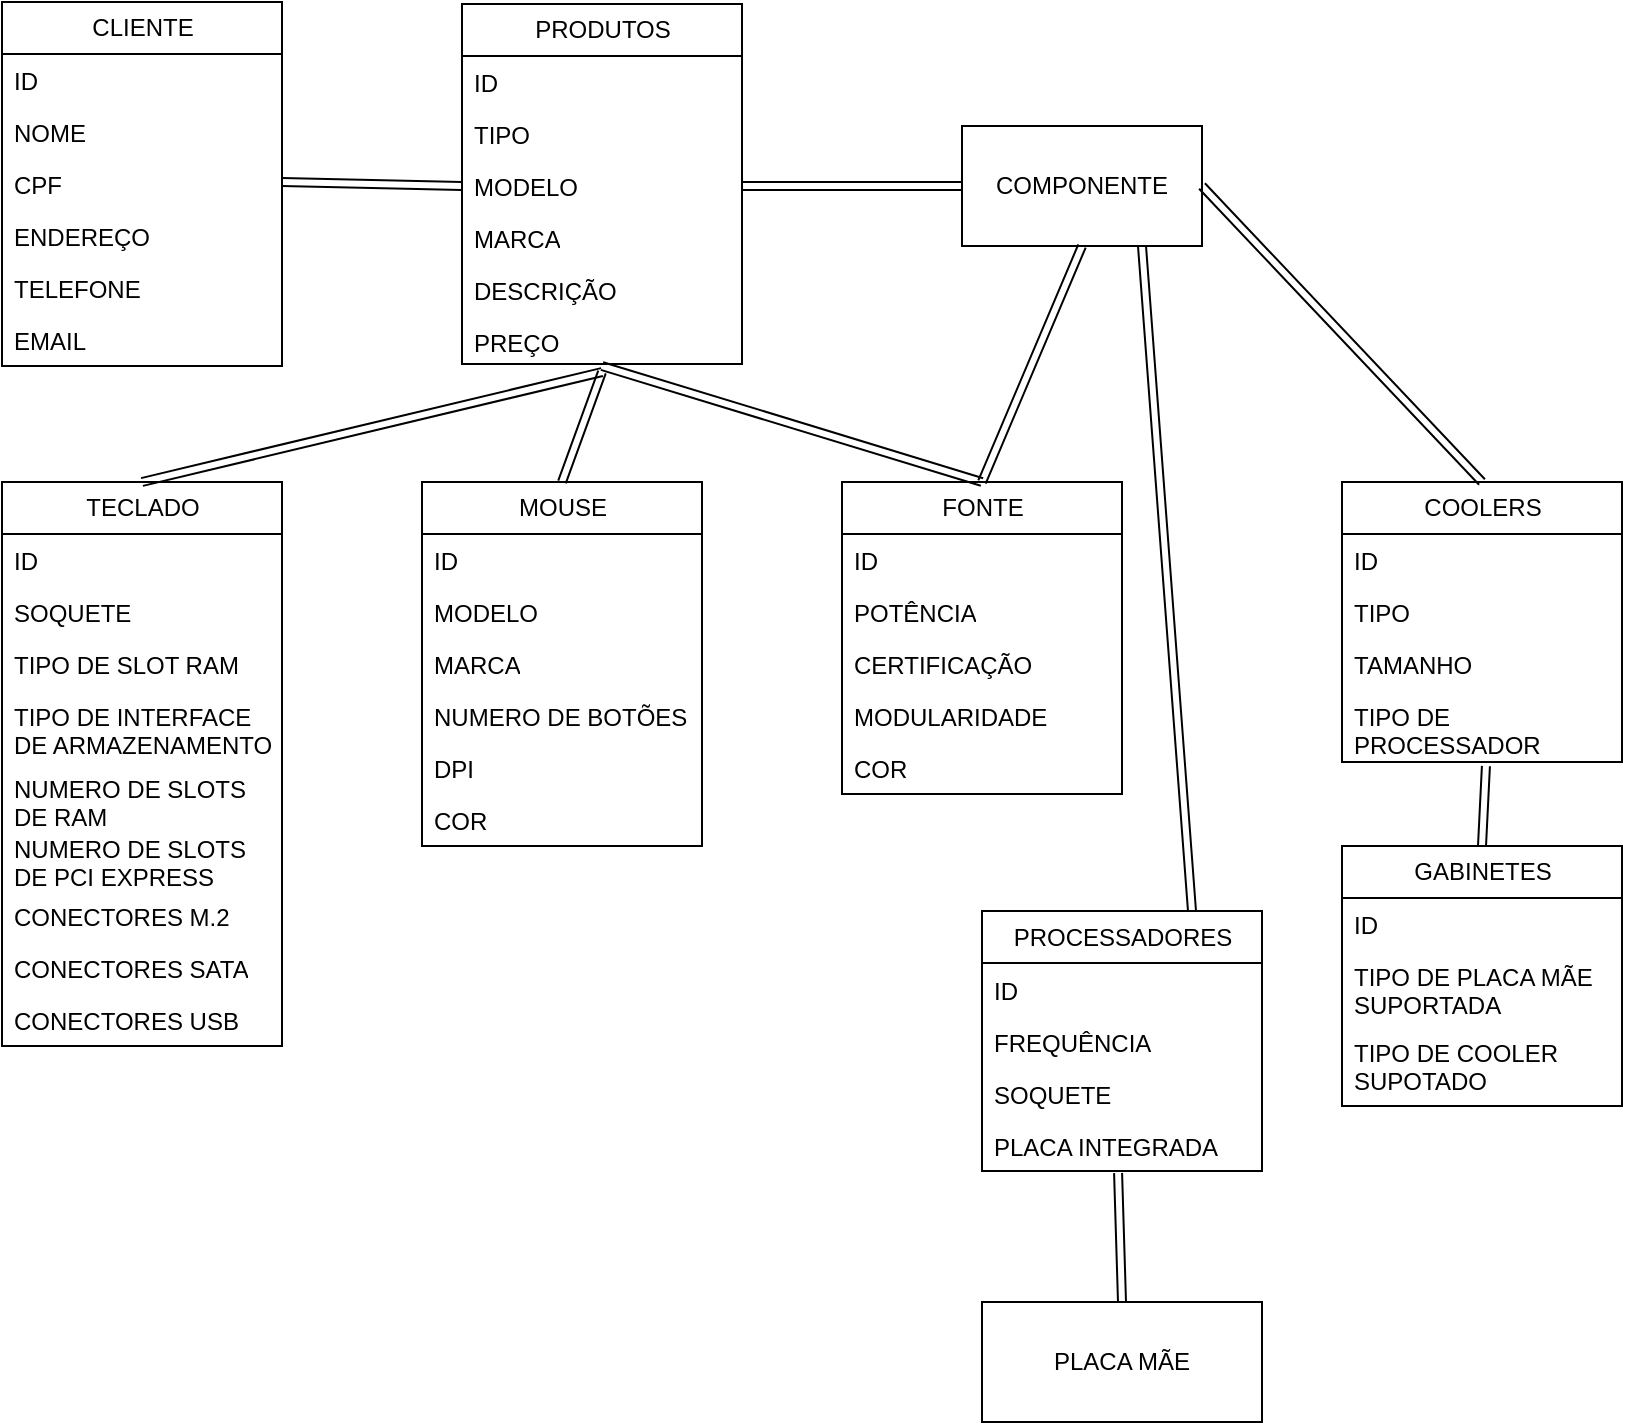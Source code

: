 <mxfile version="24.0.7" type="github">
  <diagram name="Página-1" id="WwU6nu5KZuRDhJ7ggq2u">
    <mxGraphModel dx="1434" dy="818" grid="1" gridSize="10" guides="1" tooltips="1" connect="1" arrows="1" fold="1" page="1" pageScale="1" pageWidth="827" pageHeight="1169" math="0" shadow="0">
      <root>
        <mxCell id="0" />
        <mxCell id="1" parent="0" />
        <mxCell id="4pcOMgqvXf5vWYOCmMW--1" value="CLIENTE" style="swimlane;fontStyle=0;childLayout=stackLayout;horizontal=1;startSize=26;fillColor=none;horizontalStack=0;resizeParent=1;resizeParentMax=0;resizeLast=0;collapsible=1;marginBottom=0;html=1;" vertex="1" parent="1">
          <mxGeometry width="140" height="182" as="geometry" />
        </mxCell>
        <mxCell id="4pcOMgqvXf5vWYOCmMW--2" value="ID" style="text;strokeColor=none;fillColor=none;align=left;verticalAlign=top;spacingLeft=4;spacingRight=4;overflow=hidden;rotatable=0;points=[[0,0.5],[1,0.5]];portConstraint=eastwest;whiteSpace=wrap;html=1;" vertex="1" parent="4pcOMgqvXf5vWYOCmMW--1">
          <mxGeometry y="26" width="140" height="26" as="geometry" />
        </mxCell>
        <mxCell id="4pcOMgqvXf5vWYOCmMW--3" value="NOME" style="text;strokeColor=none;fillColor=none;align=left;verticalAlign=top;spacingLeft=4;spacingRight=4;overflow=hidden;rotatable=0;points=[[0,0.5],[1,0.5]];portConstraint=eastwest;whiteSpace=wrap;html=1;" vertex="1" parent="4pcOMgqvXf5vWYOCmMW--1">
          <mxGeometry y="52" width="140" height="26" as="geometry" />
        </mxCell>
        <mxCell id="4pcOMgqvXf5vWYOCmMW--15" value="CPF" style="text;strokeColor=none;fillColor=none;align=left;verticalAlign=top;spacingLeft=4;spacingRight=4;overflow=hidden;rotatable=0;points=[[0,0.5],[1,0.5]];portConstraint=eastwest;whiteSpace=wrap;html=1;" vertex="1" parent="4pcOMgqvXf5vWYOCmMW--1">
          <mxGeometry y="78" width="140" height="26" as="geometry" />
        </mxCell>
        <mxCell id="4pcOMgqvXf5vWYOCmMW--16" value="ENDEREÇO" style="text;strokeColor=none;fillColor=none;align=left;verticalAlign=top;spacingLeft=4;spacingRight=4;overflow=hidden;rotatable=0;points=[[0,0.5],[1,0.5]];portConstraint=eastwest;whiteSpace=wrap;html=1;" vertex="1" parent="4pcOMgqvXf5vWYOCmMW--1">
          <mxGeometry y="104" width="140" height="26" as="geometry" />
        </mxCell>
        <mxCell id="4pcOMgqvXf5vWYOCmMW--17" value="TELEFONE" style="text;strokeColor=none;fillColor=none;align=left;verticalAlign=top;spacingLeft=4;spacingRight=4;overflow=hidden;rotatable=0;points=[[0,0.5],[1,0.5]];portConstraint=eastwest;whiteSpace=wrap;html=1;" vertex="1" parent="4pcOMgqvXf5vWYOCmMW--1">
          <mxGeometry y="130" width="140" height="26" as="geometry" />
        </mxCell>
        <mxCell id="4pcOMgqvXf5vWYOCmMW--18" value="EMAIL" style="text;strokeColor=none;fillColor=none;align=left;verticalAlign=top;spacingLeft=4;spacingRight=4;overflow=hidden;rotatable=0;points=[[0,0.5],[1,0.5]];portConstraint=eastwest;whiteSpace=wrap;html=1;" vertex="1" parent="4pcOMgqvXf5vWYOCmMW--1">
          <mxGeometry y="156" width="140" height="26" as="geometry" />
        </mxCell>
        <mxCell id="4pcOMgqvXf5vWYOCmMW--8" value="PRODUTOS" style="swimlane;fontStyle=0;childLayout=stackLayout;horizontal=1;startSize=26;fillColor=none;horizontalStack=0;resizeParent=1;resizeParentMax=0;resizeLast=0;collapsible=1;marginBottom=0;html=1;" vertex="1" parent="1">
          <mxGeometry x="230" y="1" width="140" height="180" as="geometry" />
        </mxCell>
        <mxCell id="4pcOMgqvXf5vWYOCmMW--9" value="ID" style="text;strokeColor=none;fillColor=none;align=left;verticalAlign=top;spacingLeft=4;spacingRight=4;overflow=hidden;rotatable=0;points=[[0,0.5],[1,0.5]];portConstraint=eastwest;whiteSpace=wrap;html=1;" vertex="1" parent="4pcOMgqvXf5vWYOCmMW--8">
          <mxGeometry y="26" width="140" height="26" as="geometry" />
        </mxCell>
        <mxCell id="4pcOMgqvXf5vWYOCmMW--10" value="TIPO" style="text;strokeColor=none;fillColor=none;align=left;verticalAlign=top;spacingLeft=4;spacingRight=4;overflow=hidden;rotatable=0;points=[[0,0.5],[1,0.5]];portConstraint=eastwest;whiteSpace=wrap;html=1;" vertex="1" parent="4pcOMgqvXf5vWYOCmMW--8">
          <mxGeometry y="52" width="140" height="26" as="geometry" />
        </mxCell>
        <mxCell id="4pcOMgqvXf5vWYOCmMW--11" value="MODELO" style="text;strokeColor=none;fillColor=none;align=left;verticalAlign=top;spacingLeft=4;spacingRight=4;overflow=hidden;rotatable=0;points=[[0,0.5],[1,0.5]];portConstraint=eastwest;whiteSpace=wrap;html=1;" vertex="1" parent="4pcOMgqvXf5vWYOCmMW--8">
          <mxGeometry y="78" width="140" height="26" as="geometry" />
        </mxCell>
        <mxCell id="4pcOMgqvXf5vWYOCmMW--12" value="MARCA" style="text;strokeColor=none;fillColor=none;align=left;verticalAlign=top;spacingLeft=4;spacingRight=4;overflow=hidden;rotatable=0;points=[[0,0.5],[1,0.5]];portConstraint=eastwest;whiteSpace=wrap;html=1;" vertex="1" parent="4pcOMgqvXf5vWYOCmMW--8">
          <mxGeometry y="104" width="140" height="26" as="geometry" />
        </mxCell>
        <mxCell id="4pcOMgqvXf5vWYOCmMW--13" value="DESCRIÇÃO" style="text;strokeColor=none;fillColor=none;align=left;verticalAlign=top;spacingLeft=4;spacingRight=4;overflow=hidden;rotatable=0;points=[[0,0.5],[1,0.5]];portConstraint=eastwest;whiteSpace=wrap;html=1;" vertex="1" parent="4pcOMgqvXf5vWYOCmMW--8">
          <mxGeometry y="130" width="140" height="26" as="geometry" />
        </mxCell>
        <mxCell id="4pcOMgqvXf5vWYOCmMW--14" value="PREÇO" style="text;strokeColor=none;fillColor=none;align=left;verticalAlign=top;spacingLeft=4;spacingRight=4;overflow=hidden;rotatable=0;points=[[0,0.5],[1,0.5]];portConstraint=eastwest;whiteSpace=wrap;html=1;" vertex="1" parent="4pcOMgqvXf5vWYOCmMW--8">
          <mxGeometry y="156" width="140" height="24" as="geometry" />
        </mxCell>
        <mxCell id="4pcOMgqvXf5vWYOCmMW--19" value="FONTE" style="swimlane;fontStyle=0;childLayout=stackLayout;horizontal=1;startSize=26;fillColor=none;horizontalStack=0;resizeParent=1;resizeParentMax=0;resizeLast=0;collapsible=1;marginBottom=0;html=1;" vertex="1" parent="1">
          <mxGeometry x="420" y="240" width="140" height="156" as="geometry" />
        </mxCell>
        <mxCell id="4pcOMgqvXf5vWYOCmMW--20" value="ID" style="text;strokeColor=none;fillColor=none;align=left;verticalAlign=top;spacingLeft=4;spacingRight=4;overflow=hidden;rotatable=0;points=[[0,0.5],[1,0.5]];portConstraint=eastwest;whiteSpace=wrap;html=1;" vertex="1" parent="4pcOMgqvXf5vWYOCmMW--19">
          <mxGeometry y="26" width="140" height="26" as="geometry" />
        </mxCell>
        <mxCell id="4pcOMgqvXf5vWYOCmMW--21" value="POTÊNCIA" style="text;strokeColor=none;fillColor=none;align=left;verticalAlign=top;spacingLeft=4;spacingRight=4;overflow=hidden;rotatable=0;points=[[0,0.5],[1,0.5]];portConstraint=eastwest;whiteSpace=wrap;html=1;" vertex="1" parent="4pcOMgqvXf5vWYOCmMW--19">
          <mxGeometry y="52" width="140" height="26" as="geometry" />
        </mxCell>
        <mxCell id="4pcOMgqvXf5vWYOCmMW--22" value="CERTIFICAÇÃO" style="text;strokeColor=none;fillColor=none;align=left;verticalAlign=top;spacingLeft=4;spacingRight=4;overflow=hidden;rotatable=0;points=[[0,0.5],[1,0.5]];portConstraint=eastwest;whiteSpace=wrap;html=1;" vertex="1" parent="4pcOMgqvXf5vWYOCmMW--19">
          <mxGeometry y="78" width="140" height="26" as="geometry" />
        </mxCell>
        <mxCell id="4pcOMgqvXf5vWYOCmMW--23" value="MODULARIDADE" style="text;strokeColor=none;fillColor=none;align=left;verticalAlign=top;spacingLeft=4;spacingRight=4;overflow=hidden;rotatable=0;points=[[0,0.5],[1,0.5]];portConstraint=eastwest;whiteSpace=wrap;html=1;" vertex="1" parent="4pcOMgqvXf5vWYOCmMW--19">
          <mxGeometry y="104" width="140" height="26" as="geometry" />
        </mxCell>
        <mxCell id="4pcOMgqvXf5vWYOCmMW--24" value="COR" style="text;strokeColor=none;fillColor=none;align=left;verticalAlign=top;spacingLeft=4;spacingRight=4;overflow=hidden;rotatable=0;points=[[0,0.5],[1,0.5]];portConstraint=eastwest;whiteSpace=wrap;html=1;" vertex="1" parent="4pcOMgqvXf5vWYOCmMW--19">
          <mxGeometry y="130" width="140" height="26" as="geometry" />
        </mxCell>
        <mxCell id="4pcOMgqvXf5vWYOCmMW--25" value="TECLADO" style="swimlane;fontStyle=0;childLayout=stackLayout;horizontal=1;startSize=26;fillColor=none;horizontalStack=0;resizeParent=1;resizeParentMax=0;resizeLast=0;collapsible=1;marginBottom=0;html=1;" vertex="1" parent="1">
          <mxGeometry y="240" width="140" height="282" as="geometry" />
        </mxCell>
        <mxCell id="4pcOMgqvXf5vWYOCmMW--26" value="ID" style="text;strokeColor=none;fillColor=none;align=left;verticalAlign=top;spacingLeft=4;spacingRight=4;overflow=hidden;rotatable=0;points=[[0,0.5],[1,0.5]];portConstraint=eastwest;whiteSpace=wrap;html=1;" vertex="1" parent="4pcOMgqvXf5vWYOCmMW--25">
          <mxGeometry y="26" width="140" height="26" as="geometry" />
        </mxCell>
        <mxCell id="4pcOMgqvXf5vWYOCmMW--27" value="SOQUETE" style="text;strokeColor=none;fillColor=none;align=left;verticalAlign=top;spacingLeft=4;spacingRight=4;overflow=hidden;rotatable=0;points=[[0,0.5],[1,0.5]];portConstraint=eastwest;whiteSpace=wrap;html=1;" vertex="1" parent="4pcOMgqvXf5vWYOCmMW--25">
          <mxGeometry y="52" width="140" height="26" as="geometry" />
        </mxCell>
        <mxCell id="4pcOMgqvXf5vWYOCmMW--28" value="TIPO DE SLOT RAM" style="text;strokeColor=none;fillColor=none;align=left;verticalAlign=top;spacingLeft=4;spacingRight=4;overflow=hidden;rotatable=0;points=[[0,0.5],[1,0.5]];portConstraint=eastwest;whiteSpace=wrap;html=1;" vertex="1" parent="4pcOMgqvXf5vWYOCmMW--25">
          <mxGeometry y="78" width="140" height="26" as="geometry" />
        </mxCell>
        <mxCell id="4pcOMgqvXf5vWYOCmMW--33" value="TIPO DE INTERFACE DE ARMAZENAMENTO" style="text;strokeColor=none;fillColor=none;align=left;verticalAlign=top;spacingLeft=4;spacingRight=4;overflow=hidden;rotatable=0;points=[[0,0.5],[1,0.5]];portConstraint=eastwest;whiteSpace=wrap;html=1;" vertex="1" parent="4pcOMgqvXf5vWYOCmMW--25">
          <mxGeometry y="104" width="140" height="36" as="geometry" />
        </mxCell>
        <mxCell id="4pcOMgqvXf5vWYOCmMW--34" value="NUMERO DE SLOTS DE RAM" style="text;strokeColor=none;fillColor=none;align=left;verticalAlign=top;spacingLeft=4;spacingRight=4;overflow=hidden;rotatable=0;points=[[0,0.5],[1,0.5]];portConstraint=eastwest;whiteSpace=wrap;html=1;" vertex="1" parent="4pcOMgqvXf5vWYOCmMW--25">
          <mxGeometry y="140" width="140" height="30" as="geometry" />
        </mxCell>
        <mxCell id="4pcOMgqvXf5vWYOCmMW--35" value="NUMERO DE SLOTS DE PCI EXPRESS" style="text;strokeColor=none;fillColor=none;align=left;verticalAlign=top;spacingLeft=4;spacingRight=4;overflow=hidden;rotatable=0;points=[[0,0.5],[1,0.5]];portConstraint=eastwest;whiteSpace=wrap;html=1;" vertex="1" parent="4pcOMgqvXf5vWYOCmMW--25">
          <mxGeometry y="170" width="140" height="34" as="geometry" />
        </mxCell>
        <mxCell id="4pcOMgqvXf5vWYOCmMW--36" value="CONECTORES M.2" style="text;strokeColor=none;fillColor=none;align=left;verticalAlign=top;spacingLeft=4;spacingRight=4;overflow=hidden;rotatable=0;points=[[0,0.5],[1,0.5]];portConstraint=eastwest;whiteSpace=wrap;html=1;" vertex="1" parent="4pcOMgqvXf5vWYOCmMW--25">
          <mxGeometry y="204" width="140" height="26" as="geometry" />
        </mxCell>
        <mxCell id="4pcOMgqvXf5vWYOCmMW--37" value="CONECTORES SATA" style="text;strokeColor=none;fillColor=none;align=left;verticalAlign=top;spacingLeft=4;spacingRight=4;overflow=hidden;rotatable=0;points=[[0,0.5],[1,0.5]];portConstraint=eastwest;whiteSpace=wrap;html=1;" vertex="1" parent="4pcOMgqvXf5vWYOCmMW--25">
          <mxGeometry y="230" width="140" height="26" as="geometry" />
        </mxCell>
        <mxCell id="4pcOMgqvXf5vWYOCmMW--38" value="CONECTORES USB" style="text;strokeColor=none;fillColor=none;align=left;verticalAlign=top;spacingLeft=4;spacingRight=4;overflow=hidden;rotatable=0;points=[[0,0.5],[1,0.5]];portConstraint=eastwest;whiteSpace=wrap;html=1;" vertex="1" parent="4pcOMgqvXf5vWYOCmMW--25">
          <mxGeometry y="256" width="140" height="26" as="geometry" />
        </mxCell>
        <mxCell id="4pcOMgqvXf5vWYOCmMW--39" value="MOUSE" style="swimlane;fontStyle=0;childLayout=stackLayout;horizontal=1;startSize=26;fillColor=none;horizontalStack=0;resizeParent=1;resizeParentMax=0;resizeLast=0;collapsible=1;marginBottom=0;html=1;" vertex="1" parent="1">
          <mxGeometry x="210" y="240" width="140" height="182" as="geometry" />
        </mxCell>
        <mxCell id="4pcOMgqvXf5vWYOCmMW--40" value="ID" style="text;strokeColor=none;fillColor=none;align=left;verticalAlign=top;spacingLeft=4;spacingRight=4;overflow=hidden;rotatable=0;points=[[0,0.5],[1,0.5]];portConstraint=eastwest;whiteSpace=wrap;html=1;" vertex="1" parent="4pcOMgqvXf5vWYOCmMW--39">
          <mxGeometry y="26" width="140" height="26" as="geometry" />
        </mxCell>
        <mxCell id="4pcOMgqvXf5vWYOCmMW--41" value="MODELO" style="text;strokeColor=none;fillColor=none;align=left;verticalAlign=top;spacingLeft=4;spacingRight=4;overflow=hidden;rotatable=0;points=[[0,0.5],[1,0.5]];portConstraint=eastwest;whiteSpace=wrap;html=1;" vertex="1" parent="4pcOMgqvXf5vWYOCmMW--39">
          <mxGeometry y="52" width="140" height="26" as="geometry" />
        </mxCell>
        <mxCell id="4pcOMgqvXf5vWYOCmMW--42" value="MARCA" style="text;strokeColor=none;fillColor=none;align=left;verticalAlign=top;spacingLeft=4;spacingRight=4;overflow=hidden;rotatable=0;points=[[0,0.5],[1,0.5]];portConstraint=eastwest;whiteSpace=wrap;html=1;" vertex="1" parent="4pcOMgqvXf5vWYOCmMW--39">
          <mxGeometry y="78" width="140" height="26" as="geometry" />
        </mxCell>
        <mxCell id="4pcOMgqvXf5vWYOCmMW--43" value="NUMERO DE BOTÕES" style="text;strokeColor=none;fillColor=none;align=left;verticalAlign=top;spacingLeft=4;spacingRight=4;overflow=hidden;rotatable=0;points=[[0,0.5],[1,0.5]];portConstraint=eastwest;whiteSpace=wrap;html=1;" vertex="1" parent="4pcOMgqvXf5vWYOCmMW--39">
          <mxGeometry y="104" width="140" height="26" as="geometry" />
        </mxCell>
        <mxCell id="4pcOMgqvXf5vWYOCmMW--44" value="DPI" style="text;strokeColor=none;fillColor=none;align=left;verticalAlign=top;spacingLeft=4;spacingRight=4;overflow=hidden;rotatable=0;points=[[0,0.5],[1,0.5]];portConstraint=eastwest;whiteSpace=wrap;html=1;" vertex="1" parent="4pcOMgqvXf5vWYOCmMW--39">
          <mxGeometry y="130" width="140" height="26" as="geometry" />
        </mxCell>
        <mxCell id="4pcOMgqvXf5vWYOCmMW--45" value="COR" style="text;strokeColor=none;fillColor=none;align=left;verticalAlign=top;spacingLeft=4;spacingRight=4;overflow=hidden;rotatable=0;points=[[0,0.5],[1,0.5]];portConstraint=eastwest;whiteSpace=wrap;html=1;" vertex="1" parent="4pcOMgqvXf5vWYOCmMW--39">
          <mxGeometry y="156" width="140" height="26" as="geometry" />
        </mxCell>
        <mxCell id="4pcOMgqvXf5vWYOCmMW--46" value="PROCESSADORES" style="swimlane;fontStyle=0;childLayout=stackLayout;horizontal=1;startSize=26;fillColor=none;horizontalStack=0;resizeParent=1;resizeParentMax=0;resizeLast=0;collapsible=1;marginBottom=0;html=1;" vertex="1" parent="1">
          <mxGeometry x="490" y="454.5" width="140" height="130" as="geometry" />
        </mxCell>
        <mxCell id="4pcOMgqvXf5vWYOCmMW--47" value="ID" style="text;strokeColor=none;fillColor=none;align=left;verticalAlign=top;spacingLeft=4;spacingRight=4;overflow=hidden;rotatable=0;points=[[0,0.5],[1,0.5]];portConstraint=eastwest;whiteSpace=wrap;html=1;" vertex="1" parent="4pcOMgqvXf5vWYOCmMW--46">
          <mxGeometry y="26" width="140" height="26" as="geometry" />
        </mxCell>
        <mxCell id="4pcOMgqvXf5vWYOCmMW--48" value="FREQUÊNCIA" style="text;strokeColor=none;fillColor=none;align=left;verticalAlign=top;spacingLeft=4;spacingRight=4;overflow=hidden;rotatable=0;points=[[0,0.5],[1,0.5]];portConstraint=eastwest;whiteSpace=wrap;html=1;" vertex="1" parent="4pcOMgqvXf5vWYOCmMW--46">
          <mxGeometry y="52" width="140" height="26" as="geometry" />
        </mxCell>
        <mxCell id="4pcOMgqvXf5vWYOCmMW--49" value="SOQUETE" style="text;strokeColor=none;fillColor=none;align=left;verticalAlign=top;spacingLeft=4;spacingRight=4;overflow=hidden;rotatable=0;points=[[0,0.5],[1,0.5]];portConstraint=eastwest;whiteSpace=wrap;html=1;" vertex="1" parent="4pcOMgqvXf5vWYOCmMW--46">
          <mxGeometry y="78" width="140" height="26" as="geometry" />
        </mxCell>
        <mxCell id="4pcOMgqvXf5vWYOCmMW--50" value="PLACA INTEGRADA" style="text;strokeColor=none;fillColor=none;align=left;verticalAlign=top;spacingLeft=4;spacingRight=4;overflow=hidden;rotatable=0;points=[[0,0.5],[1,0.5]];portConstraint=eastwest;whiteSpace=wrap;html=1;" vertex="1" parent="4pcOMgqvXf5vWYOCmMW--46">
          <mxGeometry y="104" width="140" height="26" as="geometry" />
        </mxCell>
        <mxCell id="4pcOMgqvXf5vWYOCmMW--56" value="GABINETES" style="swimlane;fontStyle=0;childLayout=stackLayout;horizontal=1;startSize=26;fillColor=none;horizontalStack=0;resizeParent=1;resizeParentMax=0;resizeLast=0;collapsible=1;marginBottom=0;html=1;" vertex="1" parent="1">
          <mxGeometry x="670" y="422" width="140" height="130" as="geometry" />
        </mxCell>
        <mxCell id="4pcOMgqvXf5vWYOCmMW--57" value="ID" style="text;strokeColor=none;fillColor=none;align=left;verticalAlign=top;spacingLeft=4;spacingRight=4;overflow=hidden;rotatable=0;points=[[0,0.5],[1,0.5]];portConstraint=eastwest;whiteSpace=wrap;html=1;" vertex="1" parent="4pcOMgqvXf5vWYOCmMW--56">
          <mxGeometry y="26" width="140" height="26" as="geometry" />
        </mxCell>
        <mxCell id="4pcOMgqvXf5vWYOCmMW--58" value="TIPO DE PLACA MÃE SUPORTADA" style="text;strokeColor=none;fillColor=none;align=left;verticalAlign=top;spacingLeft=4;spacingRight=4;overflow=hidden;rotatable=0;points=[[0,0.5],[1,0.5]];portConstraint=eastwest;whiteSpace=wrap;html=1;" vertex="1" parent="4pcOMgqvXf5vWYOCmMW--56">
          <mxGeometry y="52" width="140" height="38" as="geometry" />
        </mxCell>
        <mxCell id="4pcOMgqvXf5vWYOCmMW--59" value="TIPO DE COOLER SUPOTADO" style="text;strokeColor=none;fillColor=none;align=left;verticalAlign=top;spacingLeft=4;spacingRight=4;overflow=hidden;rotatable=0;points=[[0,0.5],[1,0.5]];portConstraint=eastwest;whiteSpace=wrap;html=1;" vertex="1" parent="4pcOMgqvXf5vWYOCmMW--56">
          <mxGeometry y="90" width="140" height="40" as="geometry" />
        </mxCell>
        <mxCell id="4pcOMgqvXf5vWYOCmMW--61" value="" style="shape=link;html=1;rounded=0;entryX=0;entryY=0.5;entryDx=0;entryDy=0;" edge="1" parent="1" target="4pcOMgqvXf5vWYOCmMW--11">
          <mxGeometry width="100" relative="1" as="geometry">
            <mxPoint x="140" y="90" as="sourcePoint" />
            <mxPoint x="300" y="160" as="targetPoint" />
          </mxGeometry>
        </mxCell>
        <mxCell id="4pcOMgqvXf5vWYOCmMW--51" value="COOLERS" style="swimlane;fontStyle=0;childLayout=stackLayout;horizontal=1;startSize=26;fillColor=none;horizontalStack=0;resizeParent=1;resizeParentMax=0;resizeLast=0;collapsible=1;marginBottom=0;html=1;" vertex="1" parent="1">
          <mxGeometry x="670" y="240" width="140" height="140" as="geometry" />
        </mxCell>
        <mxCell id="4pcOMgqvXf5vWYOCmMW--52" value="ID" style="text;strokeColor=none;fillColor=none;align=left;verticalAlign=top;spacingLeft=4;spacingRight=4;overflow=hidden;rotatable=0;points=[[0,0.5],[1,0.5]];portConstraint=eastwest;whiteSpace=wrap;html=1;" vertex="1" parent="4pcOMgqvXf5vWYOCmMW--51">
          <mxGeometry y="26" width="140" height="26" as="geometry" />
        </mxCell>
        <mxCell id="4pcOMgqvXf5vWYOCmMW--53" value="TIPO" style="text;strokeColor=none;fillColor=none;align=left;verticalAlign=top;spacingLeft=4;spacingRight=4;overflow=hidden;rotatable=0;points=[[0,0.5],[1,0.5]];portConstraint=eastwest;whiteSpace=wrap;html=1;" vertex="1" parent="4pcOMgqvXf5vWYOCmMW--51">
          <mxGeometry y="52" width="140" height="26" as="geometry" />
        </mxCell>
        <mxCell id="4pcOMgqvXf5vWYOCmMW--54" value="TAMANHO" style="text;strokeColor=none;fillColor=none;align=left;verticalAlign=top;spacingLeft=4;spacingRight=4;overflow=hidden;rotatable=0;points=[[0,0.5],[1,0.5]];portConstraint=eastwest;whiteSpace=wrap;html=1;" vertex="1" parent="4pcOMgqvXf5vWYOCmMW--51">
          <mxGeometry y="78" width="140" height="26" as="geometry" />
        </mxCell>
        <mxCell id="4pcOMgqvXf5vWYOCmMW--55" value="TIPO DE PROCESSADOR" style="text;strokeColor=none;fillColor=none;align=left;verticalAlign=top;spacingLeft=4;spacingRight=4;overflow=hidden;rotatable=0;points=[[0,0.5],[1,0.5]];portConstraint=eastwest;whiteSpace=wrap;html=1;" vertex="1" parent="4pcOMgqvXf5vWYOCmMW--51">
          <mxGeometry y="104" width="140" height="36" as="geometry" />
        </mxCell>
        <mxCell id="4pcOMgqvXf5vWYOCmMW--70" value="PLACA MÃE" style="rounded=0;whiteSpace=wrap;html=1;" vertex="1" parent="1">
          <mxGeometry x="490" y="650" width="140" height="60" as="geometry" />
        </mxCell>
        <mxCell id="4pcOMgqvXf5vWYOCmMW--71" value="" style="shape=link;html=1;rounded=0;entryX=0.486;entryY=1.038;entryDx=0;entryDy=0;entryPerimeter=0;exitX=0.5;exitY=0;exitDx=0;exitDy=0;" edge="1" parent="1" source="4pcOMgqvXf5vWYOCmMW--70" target="4pcOMgqvXf5vWYOCmMW--50">
          <mxGeometry width="100" relative="1" as="geometry">
            <mxPoint x="650" y="670" as="sourcePoint" />
            <mxPoint x="750" y="670" as="targetPoint" />
          </mxGeometry>
        </mxCell>
        <mxCell id="4pcOMgqvXf5vWYOCmMW--72" value="" style="shape=link;html=1;rounded=0;exitX=0.514;exitY=1.056;exitDx=0;exitDy=0;entryX=0.5;entryY=0;entryDx=0;entryDy=0;exitPerimeter=0;" edge="1" parent="1" source="4pcOMgqvXf5vWYOCmMW--55" target="4pcOMgqvXf5vWYOCmMW--56">
          <mxGeometry width="100" relative="1" as="geometry">
            <mxPoint x="530" y="80" as="sourcePoint" />
            <mxPoint x="630" y="80" as="targetPoint" />
          </mxGeometry>
        </mxCell>
        <mxCell id="4pcOMgqvXf5vWYOCmMW--73" value="COMPONENTE" style="rounded=0;whiteSpace=wrap;html=1;" vertex="1" parent="1">
          <mxGeometry x="480" y="62" width="120" height="60" as="geometry" />
        </mxCell>
        <mxCell id="4pcOMgqvXf5vWYOCmMW--75" value="" style="shape=link;html=1;rounded=0;exitX=1;exitY=0.5;exitDx=0;exitDy=0;entryX=0;entryY=0.5;entryDx=0;entryDy=0;" edge="1" parent="1" source="4pcOMgqvXf5vWYOCmMW--11" target="4pcOMgqvXf5vWYOCmMW--73">
          <mxGeometry width="100" relative="1" as="geometry">
            <mxPoint x="370" y="90" as="sourcePoint" />
            <mxPoint x="470" y="90" as="targetPoint" />
          </mxGeometry>
        </mxCell>
        <mxCell id="4pcOMgqvXf5vWYOCmMW--76" value="" style="shape=link;html=1;rounded=0;exitX=0.5;exitY=1.167;exitDx=0;exitDy=0;exitPerimeter=0;entryX=0.5;entryY=0;entryDx=0;entryDy=0;" edge="1" parent="1" source="4pcOMgqvXf5vWYOCmMW--14" target="4pcOMgqvXf5vWYOCmMW--39">
          <mxGeometry width="100" relative="1" as="geometry">
            <mxPoint x="280" y="200" as="sourcePoint" />
            <mxPoint x="380" y="200" as="targetPoint" />
          </mxGeometry>
        </mxCell>
        <mxCell id="4pcOMgqvXf5vWYOCmMW--77" value="" style="shape=link;html=1;rounded=0;exitX=0.5;exitY=0;exitDx=0;exitDy=0;entryX=0.5;entryY=1.167;entryDx=0;entryDy=0;entryPerimeter=0;" edge="1" parent="1" source="4pcOMgqvXf5vWYOCmMW--25" target="4pcOMgqvXf5vWYOCmMW--14">
          <mxGeometry width="100" relative="1" as="geometry">
            <mxPoint x="100" y="200" as="sourcePoint" />
            <mxPoint x="200" y="200" as="targetPoint" />
          </mxGeometry>
        </mxCell>
        <mxCell id="4pcOMgqvXf5vWYOCmMW--78" value="" style="shape=link;html=1;rounded=0;exitX=0.5;exitY=1.042;exitDx=0;exitDy=0;exitPerimeter=0;entryX=0.5;entryY=0;entryDx=0;entryDy=0;" edge="1" parent="1" source="4pcOMgqvXf5vWYOCmMW--14" target="4pcOMgqvXf5vWYOCmMW--19">
          <mxGeometry width="100" relative="1" as="geometry">
            <mxPoint x="370" y="220" as="sourcePoint" />
            <mxPoint x="470" y="220" as="targetPoint" />
          </mxGeometry>
        </mxCell>
        <mxCell id="4pcOMgqvXf5vWYOCmMW--79" value="" style="shape=link;html=1;rounded=0;exitX=0.5;exitY=0;exitDx=0;exitDy=0;entryX=0.5;entryY=1;entryDx=0;entryDy=0;" edge="1" parent="1" source="4pcOMgqvXf5vWYOCmMW--19" target="4pcOMgqvXf5vWYOCmMW--73">
          <mxGeometry width="100" relative="1" as="geometry">
            <mxPoint x="530" y="180" as="sourcePoint" />
            <mxPoint x="630" y="180" as="targetPoint" />
          </mxGeometry>
        </mxCell>
        <mxCell id="4pcOMgqvXf5vWYOCmMW--80" value="" style="shape=link;html=1;rounded=0;exitX=1;exitY=0.5;exitDx=0;exitDy=0;entryX=0.5;entryY=0;entryDx=0;entryDy=0;" edge="1" parent="1" source="4pcOMgqvXf5vWYOCmMW--73" target="4pcOMgqvXf5vWYOCmMW--51">
          <mxGeometry width="100" relative="1" as="geometry">
            <mxPoint x="640" y="170" as="sourcePoint" />
            <mxPoint x="740" y="170" as="targetPoint" />
          </mxGeometry>
        </mxCell>
        <mxCell id="4pcOMgqvXf5vWYOCmMW--81" value="" style="shape=link;html=1;rounded=0;exitX=0.75;exitY=1;exitDx=0;exitDy=0;entryX=0.75;entryY=0;entryDx=0;entryDy=0;" edge="1" parent="1" source="4pcOMgqvXf5vWYOCmMW--73" target="4pcOMgqvXf5vWYOCmMW--46">
          <mxGeometry width="100" relative="1" as="geometry">
            <mxPoint x="560" y="180" as="sourcePoint" />
            <mxPoint x="660" y="180" as="targetPoint" />
          </mxGeometry>
        </mxCell>
      </root>
    </mxGraphModel>
  </diagram>
</mxfile>
